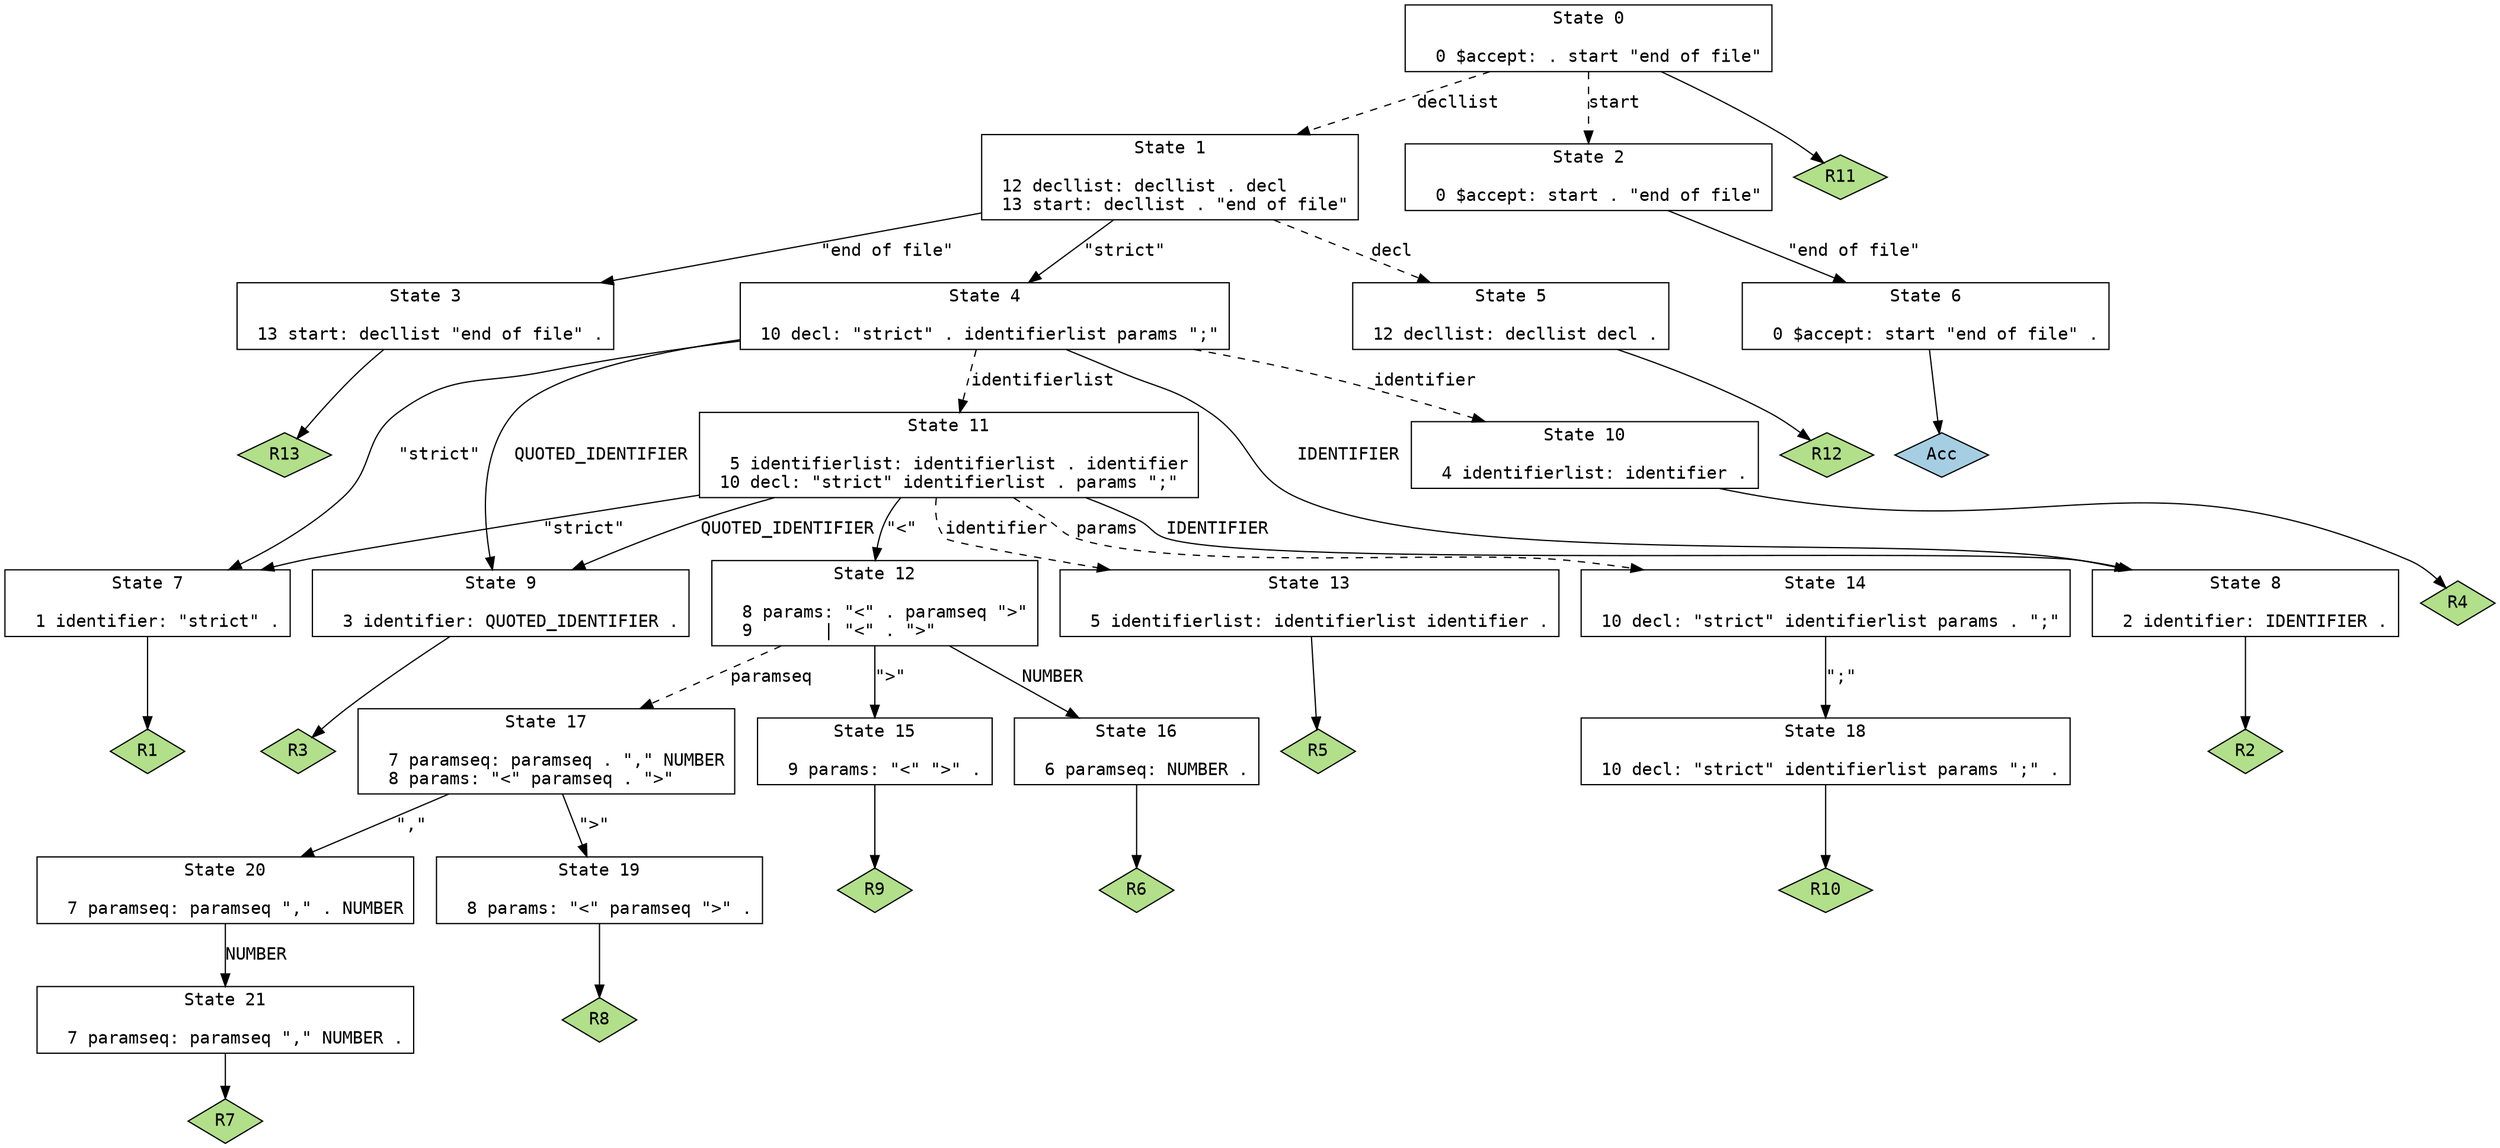 // Generated by GNU Bison 3.3.2.
// Report bugs to <bug-bison@gnu.org>.
// Home page: <http://www.gnu.org/software/bison/>.

digraph "Parser.yxx"
{
  node [fontname = courier, shape = box, colorscheme = paired6]
  edge [fontname = courier]

  0 [label="State 0\n\l  0 $accept: . start \"end of file\"\l"]
  0 -> 1 [style=dashed label="decllist"]
  0 -> 2 [style=dashed label="start"]
  0 -> "0R11" [style=solid]
 "0R11" [label="R11", fillcolor=3, shape=diamond, style=filled]
  1 [label="State 1\n\l 12 decllist: decllist . decl\l 13 start: decllist . \"end of file\"\l"]
  1 -> 3 [style=solid label="\"end of file\""]
  1 -> 4 [style=solid label="\"strict\""]
  1 -> 5 [style=dashed label="decl"]
  2 [label="State 2\n\l  0 $accept: start . \"end of file\"\l"]
  2 -> 6 [style=solid label="\"end of file\""]
  3 [label="State 3\n\l 13 start: decllist \"end of file\" .\l"]
  3 -> "3R13" [style=solid]
 "3R13" [label="R13", fillcolor=3, shape=diamond, style=filled]
  4 [label="State 4\n\l 10 decl: \"strict\" . identifierlist params \";\"\l"]
  4 -> 7 [style=solid label="\"strict\""]
  4 -> 8 [style=solid label="IDENTIFIER"]
  4 -> 9 [style=solid label="QUOTED_IDENTIFIER"]
  4 -> 10 [style=dashed label="identifier"]
  4 -> 11 [style=dashed label="identifierlist"]
  5 [label="State 5\n\l 12 decllist: decllist decl .\l"]
  5 -> "5R12" [style=solid]
 "5R12" [label="R12", fillcolor=3, shape=diamond, style=filled]
  6 [label="State 6\n\l  0 $accept: start \"end of file\" .\l"]
  6 -> "6R0" [style=solid]
 "6R0" [label="Acc", fillcolor=1, shape=diamond, style=filled]
  7 [label="State 7\n\l  1 identifier: \"strict\" .\l"]
  7 -> "7R1" [style=solid]
 "7R1" [label="R1", fillcolor=3, shape=diamond, style=filled]
  8 [label="State 8\n\l  2 identifier: IDENTIFIER .\l"]
  8 -> "8R2" [style=solid]
 "8R2" [label="R2", fillcolor=3, shape=diamond, style=filled]
  9 [label="State 9\n\l  3 identifier: QUOTED_IDENTIFIER .\l"]
  9 -> "9R3" [style=solid]
 "9R3" [label="R3", fillcolor=3, shape=diamond, style=filled]
  10 [label="State 10\n\l  4 identifierlist: identifier .\l"]
  10 -> "10R4" [style=solid]
 "10R4" [label="R4", fillcolor=3, shape=diamond, style=filled]
  11 [label="State 11\n\l  5 identifierlist: identifierlist . identifier\l 10 decl: \"strict\" identifierlist . params \";\"\l"]
  11 -> 12 [style=solid label="\"<\""]
  11 -> 7 [style=solid label="\"strict\""]
  11 -> 8 [style=solid label="IDENTIFIER"]
  11 -> 9 [style=solid label="QUOTED_IDENTIFIER"]
  11 -> 13 [style=dashed label="identifier"]
  11 -> 14 [style=dashed label="params"]
  12 [label="State 12\n\l  8 params: \"<\" . paramseq \">\"\l  9       | \"<\" . \">\"\l"]
  12 -> 15 [style=solid label="\">\""]
  12 -> 16 [style=solid label="NUMBER"]
  12 -> 17 [style=dashed label="paramseq"]
  13 [label="State 13\n\l  5 identifierlist: identifierlist identifier .\l"]
  13 -> "13R5" [style=solid]
 "13R5" [label="R5", fillcolor=3, shape=diamond, style=filled]
  14 [label="State 14\n\l 10 decl: \"strict\" identifierlist params . \";\"\l"]
  14 -> 18 [style=solid label="\";\""]
  15 [label="State 15\n\l  9 params: \"<\" \">\" .\l"]
  15 -> "15R9" [style=solid]
 "15R9" [label="R9", fillcolor=3, shape=diamond, style=filled]
  16 [label="State 16\n\l  6 paramseq: NUMBER .\l"]
  16 -> "16R6" [style=solid]
 "16R6" [label="R6", fillcolor=3, shape=diamond, style=filled]
  17 [label="State 17\n\l  7 paramseq: paramseq . \",\" NUMBER\l  8 params: \"<\" paramseq . \">\"\l"]
  17 -> 19 [style=solid label="\">\""]
  17 -> 20 [style=solid label="\",\""]
  18 [label="State 18\n\l 10 decl: \"strict\" identifierlist params \";\" .\l"]
  18 -> "18R10" [style=solid]
 "18R10" [label="R10", fillcolor=3, shape=diamond, style=filled]
  19 [label="State 19\n\l  8 params: \"<\" paramseq \">\" .\l"]
  19 -> "19R8" [style=solid]
 "19R8" [label="R8", fillcolor=3, shape=diamond, style=filled]
  20 [label="State 20\n\l  7 paramseq: paramseq \",\" . NUMBER\l"]
  20 -> 21 [style=solid label="NUMBER"]
  21 [label="State 21\n\l  7 paramseq: paramseq \",\" NUMBER .\l"]
  21 -> "21R7" [style=solid]
 "21R7" [label="R7", fillcolor=3, shape=diamond, style=filled]
}
